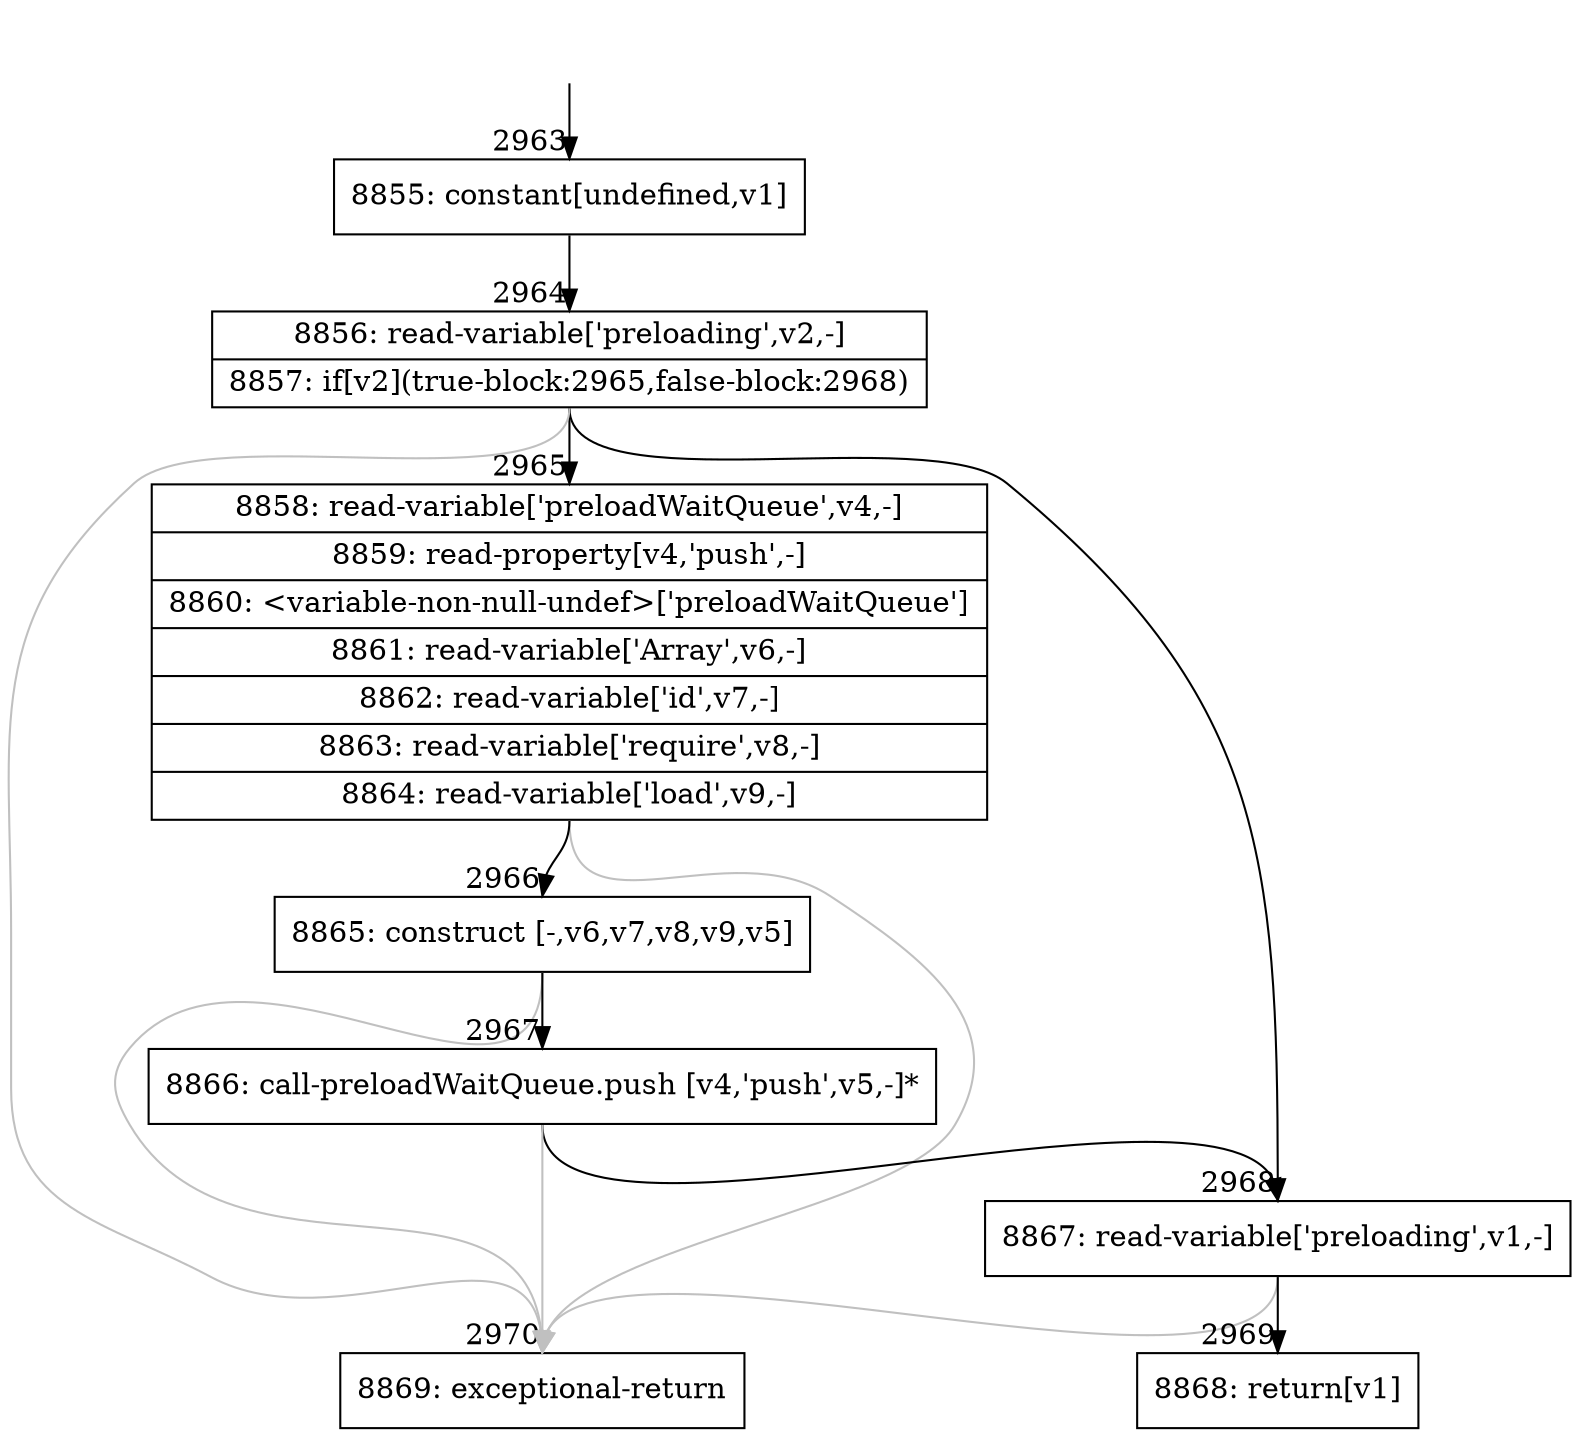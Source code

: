 digraph {
rankdir="TD"
BB_entry181[shape=none,label=""];
BB_entry181 -> BB2963 [tailport=s, headport=n, headlabel="    2963"]
BB2963 [shape=record label="{8855: constant[undefined,v1]}" ] 
BB2963 -> BB2964 [tailport=s, headport=n, headlabel="      2964"]
BB2964 [shape=record label="{8856: read-variable['preloading',v2,-]|8857: if[v2](true-block:2965,false-block:2968)}" ] 
BB2964 -> BB2965 [tailport=s, headport=n, headlabel="      2965"]
BB2964 -> BB2968 [tailport=s, headport=n, headlabel="      2968"]
BB2964 -> BB2970 [tailport=s, headport=n, color=gray, headlabel="      2970"]
BB2965 [shape=record label="{8858: read-variable['preloadWaitQueue',v4,-]|8859: read-property[v4,'push',-]|8860: \<variable-non-null-undef\>['preloadWaitQueue']|8861: read-variable['Array',v6,-]|8862: read-variable['id',v7,-]|8863: read-variable['require',v8,-]|8864: read-variable['load',v9,-]}" ] 
BB2965 -> BB2966 [tailport=s, headport=n, headlabel="      2966"]
BB2965 -> BB2970 [tailport=s, headport=n, color=gray]
BB2966 [shape=record label="{8865: construct [-,v6,v7,v8,v9,v5]}" ] 
BB2966 -> BB2967 [tailport=s, headport=n, headlabel="      2967"]
BB2966 -> BB2970 [tailport=s, headport=n, color=gray]
BB2967 [shape=record label="{8866: call-preloadWaitQueue.push [v4,'push',v5,-]*}" ] 
BB2967 -> BB2968 [tailport=s, headport=n]
BB2967 -> BB2970 [tailport=s, headport=n, color=gray]
BB2968 [shape=record label="{8867: read-variable['preloading',v1,-]}" ] 
BB2968 -> BB2969 [tailport=s, headport=n, headlabel="      2969"]
BB2968 -> BB2970 [tailport=s, headport=n, color=gray]
BB2969 [shape=record label="{8868: return[v1]}" ] 
BB2970 [shape=record label="{8869: exceptional-return}" ] 
//#$~ 3320
}
